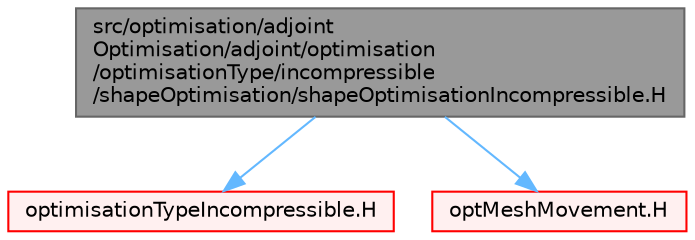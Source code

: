digraph "src/optimisation/adjointOptimisation/adjoint/optimisation/optimisationType/incompressible/shapeOptimisation/shapeOptimisationIncompressible.H"
{
 // LATEX_PDF_SIZE
  bgcolor="transparent";
  edge [fontname=Helvetica,fontsize=10,labelfontname=Helvetica,labelfontsize=10];
  node [fontname=Helvetica,fontsize=10,shape=box,height=0.2,width=0.4];
  Node1 [id="Node000001",label="src/optimisation/adjoint\lOptimisation/adjoint/optimisation\l/optimisationType/incompressible\l/shapeOptimisation/shapeOptimisationIncompressible.H",height=0.2,width=0.4,color="gray40", fillcolor="grey60", style="filled", fontcolor="black",tooltip="Shape optimisation support library."];
  Node1 -> Node2 [id="edge1_Node000001_Node000002",color="steelblue1",style="solid",tooltip=" "];
  Node2 [id="Node000002",label="optimisationTypeIncompressible.H",height=0.2,width=0.4,color="red", fillcolor="#FFF0F0", style="filled",URL="$optimisationTypeIncompressible_8H.html",tooltip=" "];
  Node1 -> Node455 [id="edge2_Node000001_Node000455",color="steelblue1",style="solid",tooltip=" "];
  Node455 [id="Node000455",label="optMeshMovement.H",height=0.2,width=0.4,color="red", fillcolor="#FFF0F0", style="filled",URL="$optMeshMovement_8H.html",tooltip=" "];
}
